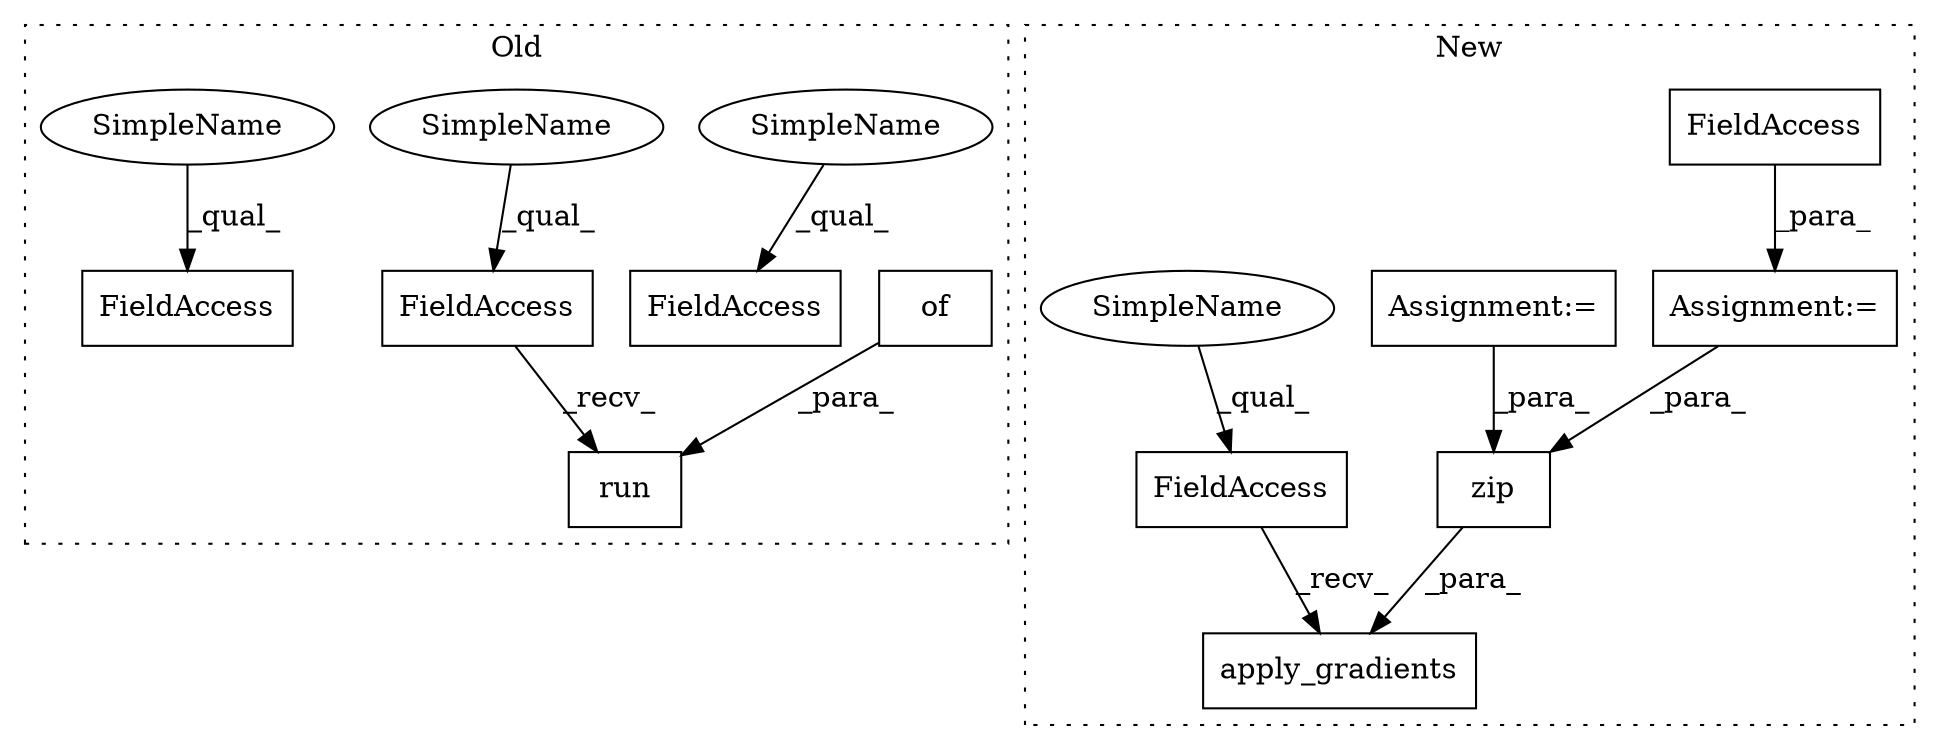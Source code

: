 digraph G {
subgraph cluster0 {
1 [label="run" a="32" s="6383,6416" l="4,1" shape="box"];
4 [label="FieldAccess" a="22" s="6369" l="13" shape="box"];
5 [label="of" a="32" s="6087" l="4" shape="box"];
7 [label="FieldAccess" a="22" s="5844" l="13" shape="box"];
11 [label="FieldAccess" a="22" s="6312" l="23" shape="box"];
12 [label="SimpleName" a="42" s="6312" l="4" shape="ellipse"];
13 [label="SimpleName" a="42" s="6369" l="4" shape="ellipse"];
14 [label="SimpleName" a="42" s="5844" l="4" shape="ellipse"];
label = "Old";
style="dotted";
}
subgraph cluster1 {
2 [label="apply_gradients" a="32" s="3328,3375" l="16,1" shape="box"];
3 [label="FieldAccess" a="22" s="3309" l="18" shape="box"];
6 [label="zip" a="32" s="3344,3374" l="4,1" shape="box"];
8 [label="Assignment:=" a="7" s="2638" l="1" shape="box"];
9 [label="FieldAccess" a="22" s="2639" l="17" shape="box"];
10 [label="Assignment:=" a="7" s="2284" l="14" shape="box"];
15 [label="SimpleName" a="42" s="3309" l="4" shape="ellipse"];
label = "New";
style="dotted";
}
3 -> 2 [label="_recv_"];
4 -> 1 [label="_recv_"];
5 -> 1 [label="_para_"];
6 -> 2 [label="_para_"];
8 -> 6 [label="_para_"];
9 -> 8 [label="_para_"];
10 -> 6 [label="_para_"];
12 -> 11 [label="_qual_"];
13 -> 4 [label="_qual_"];
14 -> 7 [label="_qual_"];
15 -> 3 [label="_qual_"];
}